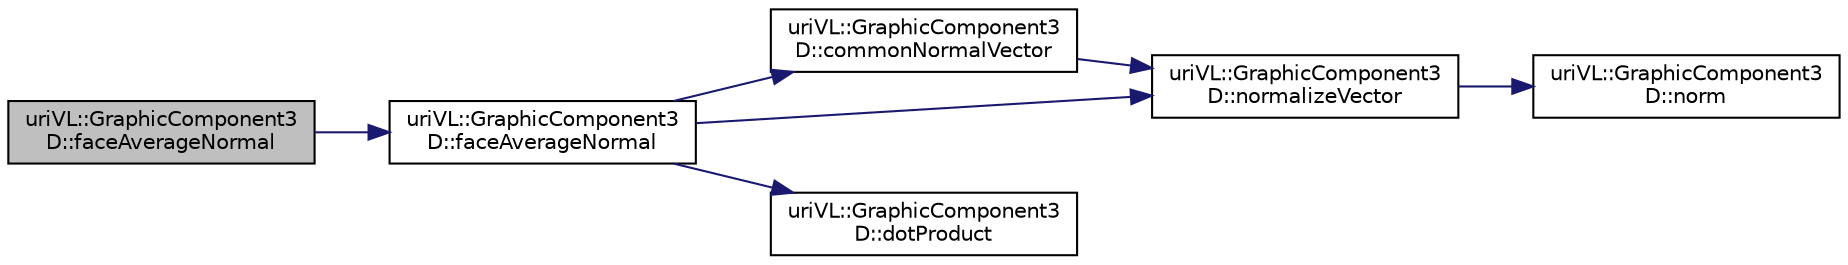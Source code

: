 digraph "uriVL::GraphicComponent3D::faceAverageNormal"
{
  edge [fontname="Helvetica",fontsize="10",labelfontname="Helvetica",labelfontsize="10"];
  node [fontname="Helvetica",fontsize="10",shape=record];
  rankdir="LR";
  Node1 [label="uriVL::GraphicComponent3\lD::faceAverageNormal",height=0.2,width=0.4,color="black", fillcolor="grey75", style="filled", fontcolor="black"];
  Node1 -> Node2 [color="midnightblue",fontsize="10",style="solid",fontname="Helvetica"];
  Node2 [label="uriVL::GraphicComponent3\lD::faceAverageNormal",height=0.2,width=0.4,color="black", fillcolor="white", style="filled",URL="$classuriVL_1_1GraphicComponent3D.html#ad64714f059d409974284a7158e4430db"];
  Node2 -> Node3 [color="midnightblue",fontsize="10",style="solid",fontname="Helvetica"];
  Node3 [label="uriVL::GraphicComponent3\lD::commonNormalVector",height=0.2,width=0.4,color="black", fillcolor="white", style="filled",URL="$classuriVL_1_1GraphicComponent3D.html#a7bf254f498811a614107b316c8b4e313"];
  Node3 -> Node4 [color="midnightblue",fontsize="10",style="solid",fontname="Helvetica"];
  Node4 [label="uriVL::GraphicComponent3\lD::normalizeVector",height=0.2,width=0.4,color="black", fillcolor="white", style="filled",URL="$classuriVL_1_1GraphicComponent3D.html#af099e3ae8ec18639dc520c69119df36b"];
  Node4 -> Node5 [color="midnightblue",fontsize="10",style="solid",fontname="Helvetica"];
  Node5 [label="uriVL::GraphicComponent3\lD::norm",height=0.2,width=0.4,color="black", fillcolor="white", style="filled",URL="$classuriVL_1_1GraphicComponent3D.html#a1ac3c968a0834a059e3df89b9fb99bea"];
  Node2 -> Node6 [color="midnightblue",fontsize="10",style="solid",fontname="Helvetica"];
  Node6 [label="uriVL::GraphicComponent3\lD::dotProduct",height=0.2,width=0.4,color="black", fillcolor="white", style="filled",URL="$classuriVL_1_1GraphicComponent3D.html#accae84bd730aefdf62534f5b00be1ba8"];
  Node2 -> Node4 [color="midnightblue",fontsize="10",style="solid",fontname="Helvetica"];
}
